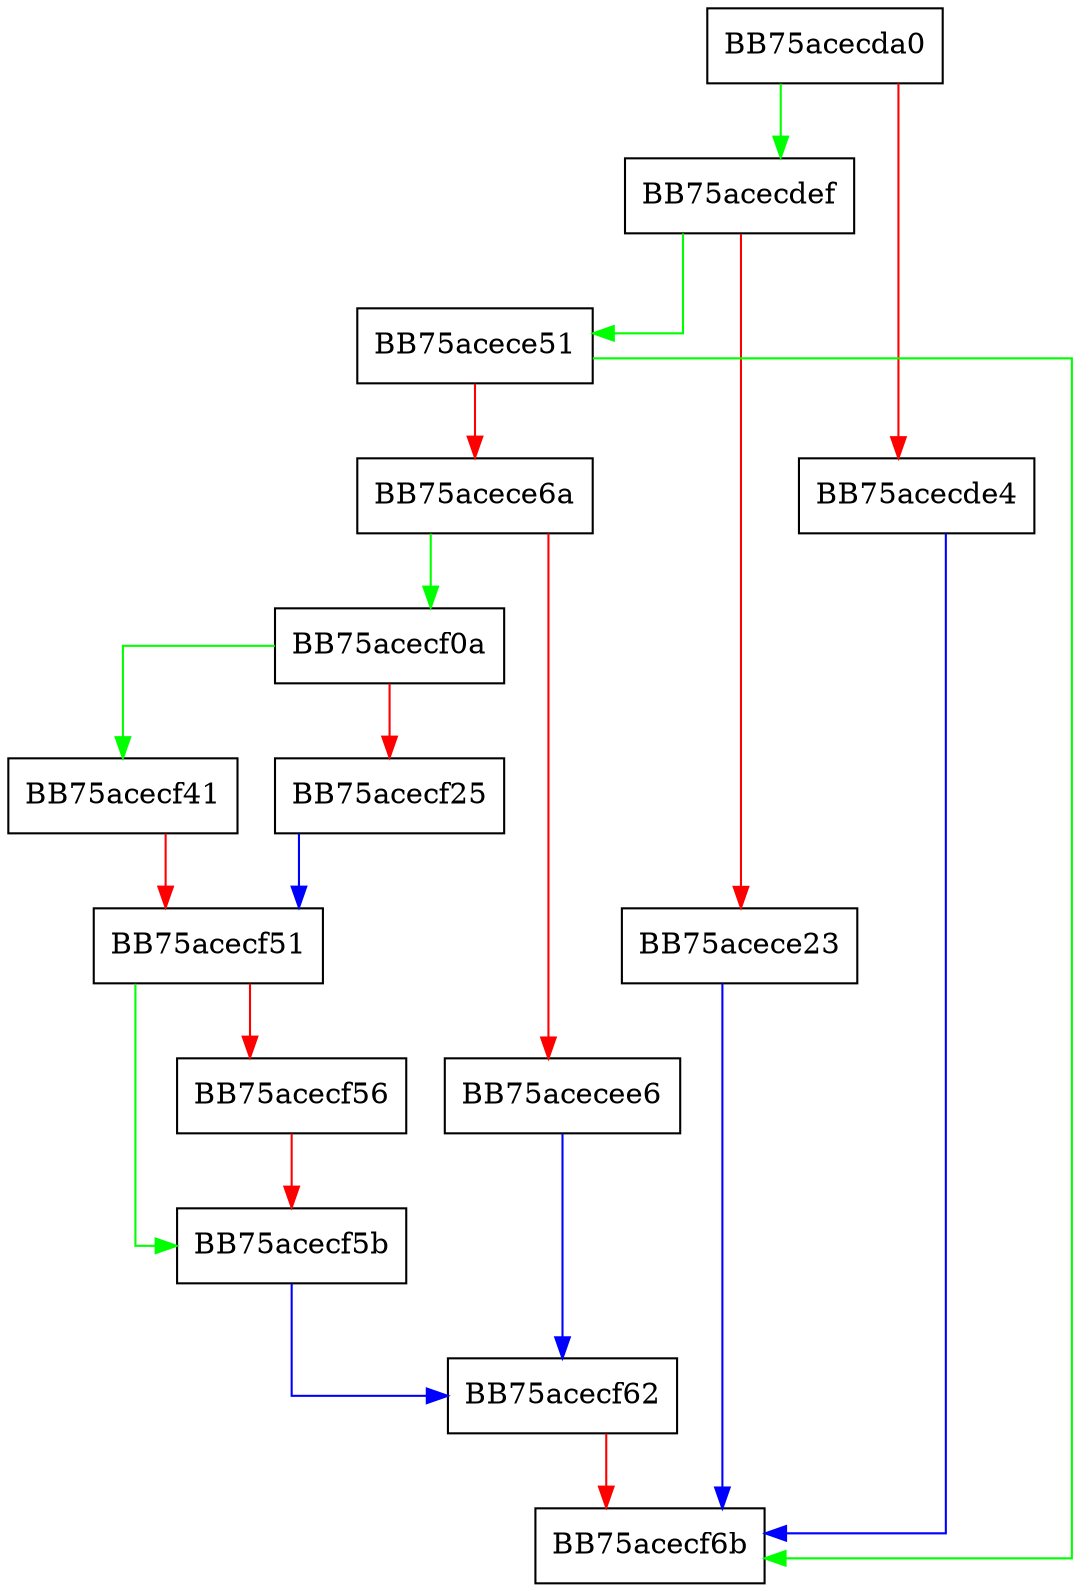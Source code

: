 digraph _add_buffer {
  node [shape="box"];
  graph [splines=ortho];
  BB75acecda0 -> BB75acecdef [color="green"];
  BB75acecda0 -> BB75acecde4 [color="red"];
  BB75acecde4 -> BB75acecf6b [color="blue"];
  BB75acecdef -> BB75acece51 [color="green"];
  BB75acecdef -> BB75acece23 [color="red"];
  BB75acece23 -> BB75acecf6b [color="blue"];
  BB75acece51 -> BB75acecf6b [color="green"];
  BB75acece51 -> BB75acece6a [color="red"];
  BB75acece6a -> BB75acecf0a [color="green"];
  BB75acece6a -> BB75acecee6 [color="red"];
  BB75acecee6 -> BB75acecf62 [color="blue"];
  BB75acecf0a -> BB75acecf41 [color="green"];
  BB75acecf0a -> BB75acecf25 [color="red"];
  BB75acecf25 -> BB75acecf51 [color="blue"];
  BB75acecf41 -> BB75acecf51 [color="red"];
  BB75acecf51 -> BB75acecf5b [color="green"];
  BB75acecf51 -> BB75acecf56 [color="red"];
  BB75acecf56 -> BB75acecf5b [color="red"];
  BB75acecf5b -> BB75acecf62 [color="blue"];
  BB75acecf62 -> BB75acecf6b [color="red"];
}